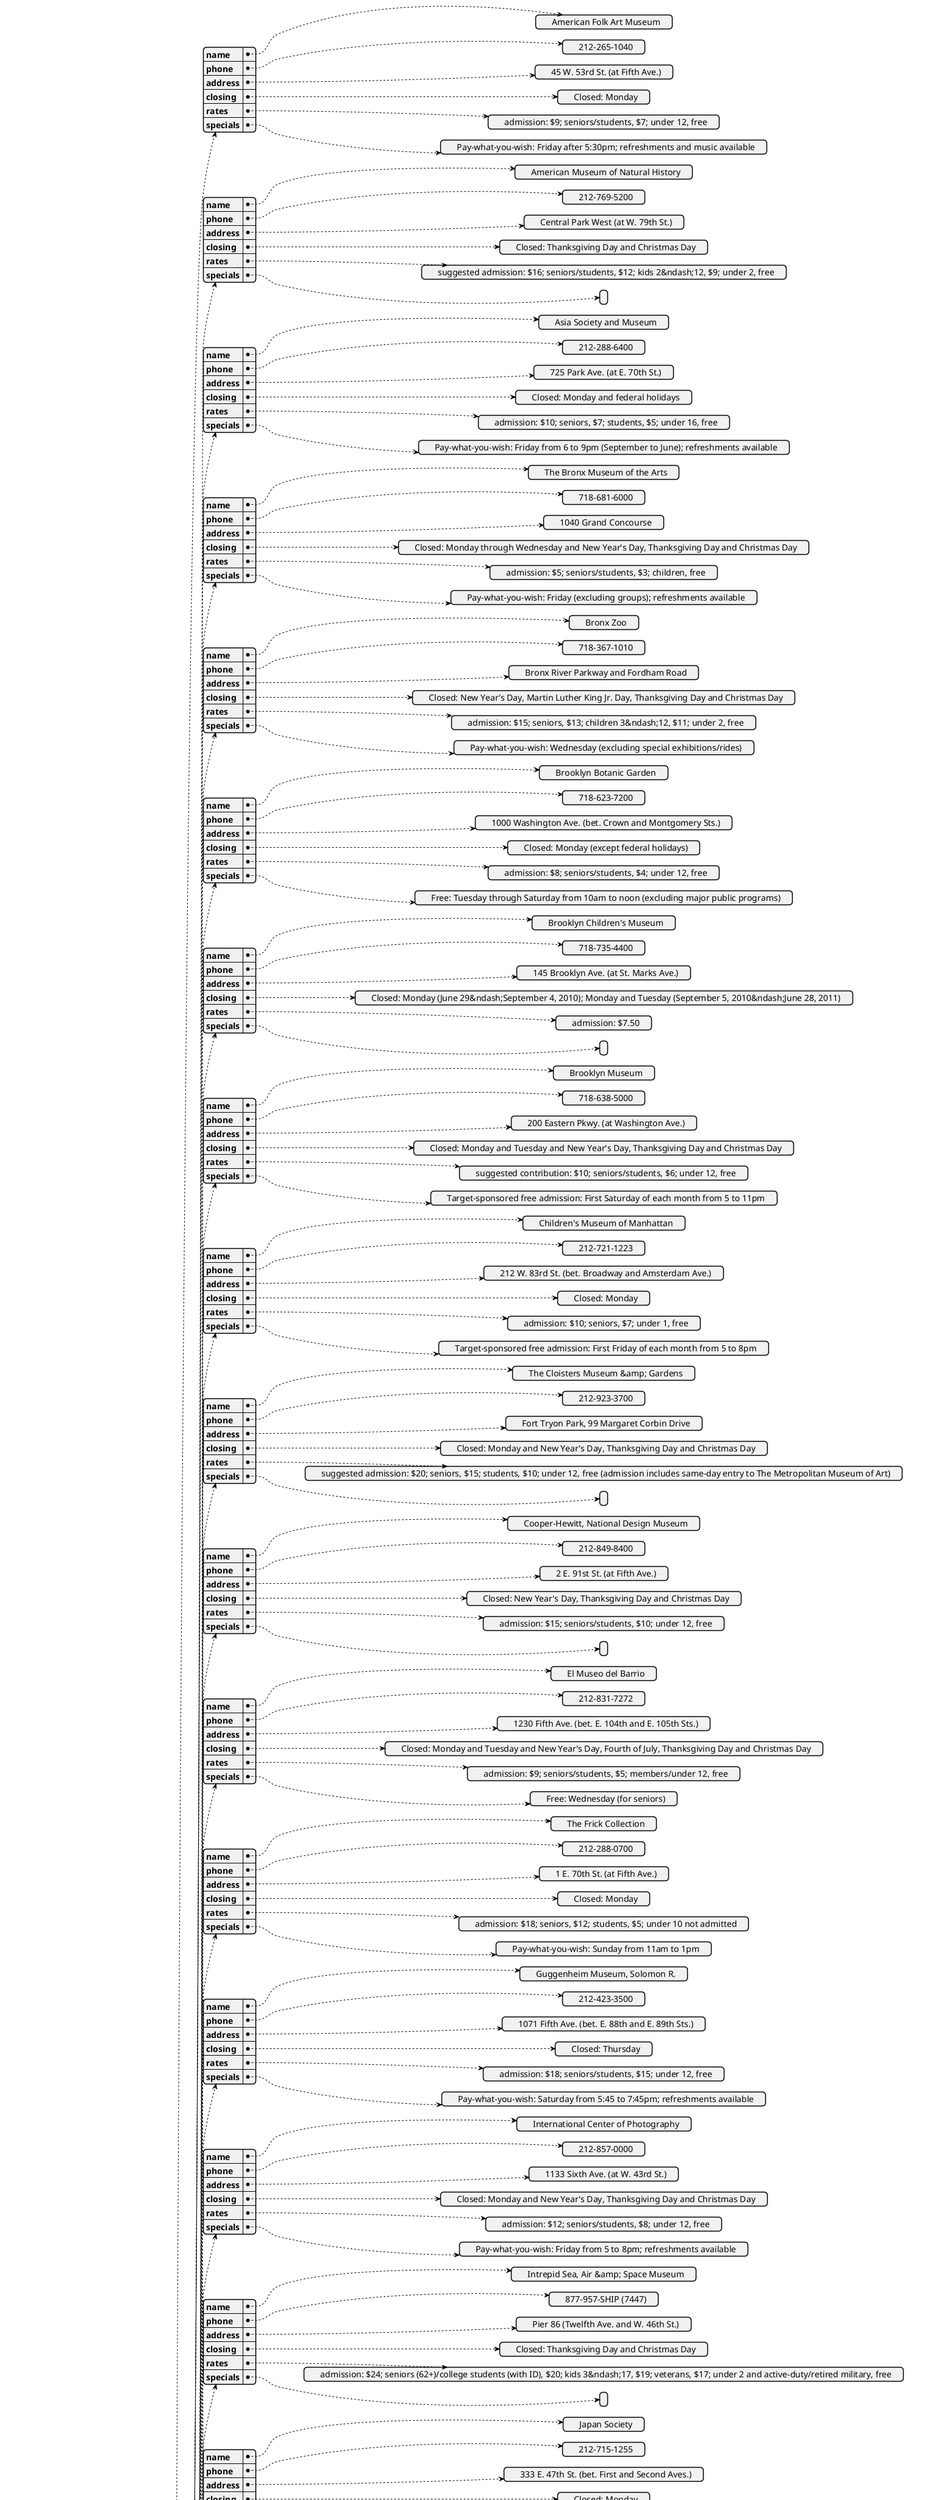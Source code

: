 @startjson

{
  "museums": {
    "museum": [
      {
        "name": [
          "\n      American Folk Art Museum\n    "
        ],
        "phone": [
          "\n      212-265-1040\n    "
        ],
        "address": [
          "\n      45 W. 53rd St. (at Fifth Ave.)\n    "
        ],
        "closing": [
          "\n      Closed: Monday\n    "
        ],
        "rates": [
          "\n      admission: $9; seniors/students, $7; under 12, free\n    "
        ],
        "specials": [
          "\n      Pay-what-you-wish: Friday after 5:30pm; refreshments and music available\n    "
        ]
      },
      {
        "name": [
          "\n      American Museum of Natural History\n    "
        ],
        "phone": [
          "\n      212-769-5200\n    "
        ],
        "address": [
          "\n      Central Park West (at W. 79th St.)\n    "
        ],
        "closing": [
          "\n      Closed: Thanksgiving Day and Christmas Day\n    "
        ],
        "rates": [
          "\n      suggested admission: $16; seniors/students, $12; kids 2&ndash;12, $9; under 2, free\n    "
        ],
        "specials": [
          ""
        ]
      },
      {
        "name": [
          "\n      Asia Society and Museum\n    "
        ],
        "phone": [
          "\n      212-288-6400\n    "
        ],
        "address": [
          "\n      725 Park Ave. (at E. 70th St.)\n    "
        ],
        "closing": [
          "\n      Closed: Monday and federal holidays\n    "
        ],
        "rates": [
          "\n      admission: $10; seniors, $7; students, $5; under 16, free\n    "
        ],
        "specials": [
          "\n      Pay-what-you-wish: Friday from 6 to 9pm (September to June); refreshments available\n    "
        ]
      },
      {
        "name": [
          "\n      The Bronx Museum of the Arts\n    "
        ],
        "phone": [
          "\n      718-681-6000\n    "
        ],
        "address": [
          "\n      1040 Grand Concourse\n    "
        ],
        "closing": [
          "\n      Closed: Monday through Wednesday and New Year's Day, Thanksgiving Day and Christmas Day\n    "
        ],
        "rates": [
          "\n      admission: $5; seniors/students, $3; children, free\n    "
        ],
        "specials": [
          "\n      Pay-what-you-wish: Friday (excluding groups); refreshments available\n    "
        ]
      },
      {
        "name": [
          "\n      Bronx Zoo\n    "
        ],
        "phone": [
          "\n      718-367-1010\n    "
        ],
        "address": [
          "\n      Bronx River Parkway and Fordham Road\n    "
        ],
        "closing": [
          "\n      Closed: New Year's Day, Martin Luther King Jr. Day, Thanksgiving Day and Christmas Day\n    "
        ],
        "rates": [
          "\n      admission: $15; seniors, $13; children 3&ndash;12, $11; under 2, free\n    "
        ],
        "specials": [
          "\n      Pay-what-you-wish: Wednesday (excluding special exhibitions/rides)\n    "
        ]
      },
      {
        "name": [
          "\n      Brooklyn Botanic Garden\n    "
        ],
        "phone": [
          "\n      718-623-7200\n    "
        ],
        "address": [
          "\n      1000 Washington Ave. (bet. Crown and Montgomery Sts.)\n    "
        ],
        "closing": [
          "\n      Closed: Monday (except federal holidays)\n    "
        ],
        "rates": [
          "\n      admission: $8; seniors/students, $4; under 12, free\n    "
        ],
        "specials": [
          "\n      Free: Tuesday through Saturday from 10am to noon (excluding major public programs)\n    "
        ]
      },
      {
        "name": [
          "\n      Brooklyn Children's Museum\n    "
        ],
        "phone": [
          "\n      718-735-4400\n    "
        ],
        "address": [
          "\n      145 Brooklyn Ave. (at St. Marks Ave.)\n    "
        ],
        "closing": [
          "\n      Closed: Monday (June 29&ndash;September 4, 2010); Monday and Tuesday (September 5, 2010&ndash;June 28, 2011)\n    "
        ],
        "rates": [
          "\n      admission: $7.50\n    "
        ],
        "specials": [
          ""
        ]
      },
      {
        "name": [
          "\n      Brooklyn Museum\n    "
        ],
        "phone": [
          "\n      718-638-5000\n    "
        ],
        "address": [
          "\n      200 Eastern Pkwy. (at Washington Ave.)\n    "
        ],
        "closing": [
          "\n      Closed: Monday and Tuesday and New Year's Day, Thanksgiving Day and Christmas Day\n    "
        ],
        "rates": [
          "\n      suggested contribution: $10; seniors/students, $6; under 12, free\n    "
        ],
        "specials": [
          "\n      Target-sponsored free admission: First Saturday of each month from 5 to 11pm\n    "
        ]
      },
      {
        "name": [
          "\n      Children's Museum of Manhattan\n    "
        ],
        "phone": [
          "\n      212-721-1223\n    "
        ],
        "address": [
          "\n      212 W. 83rd St. (bet. Broadway and Amsterdam Ave.)\n    "
        ],
        "closing": [
          "\n      Closed: Monday\n    "
        ],
        "rates": [
          "\n      admission: $10; seniors, $7; under 1, free\n    "
        ],
        "specials": [
          "\n      Target-sponsored free admission: First Friday of each month from 5 to 8pm\n    "
        ]
      },
      {
        "name": [
          "\n      The Cloisters Museum &amp; Gardens\n    "
        ],
        "phone": [
          "\n      212-923-3700\n    "
        ],
        "address": [
          "\n      Fort Tryon Park, 99 Margaret Corbin Drive\n    "
        ],
        "closing": [
          "\n      Closed: Monday and New Year's Day, Thanksgiving Day and Christmas Day\n    "
        ],
        "rates": [
          "\n      suggested admission: $20; seniors, $15; students, $10; under 12, free (admission includes same-day entry to The Metropolitan Museum of Art)\n    "
        ],
        "specials": [
          ""
        ]
      },
      {
        "name": [
          "\n      Cooper-Hewitt, National Design Museum\n    "
        ],
        "phone": [
          "\n      212-849-8400\n    "
        ],
        "address": [
          "\n      2 E. 91st St. (at Fifth Ave.)\n    "
        ],
        "closing": [
          "\n      Closed: New Year's Day, Thanksgiving Day and Christmas Day\n    "
        ],
        "rates": [
          "\n      admission: $15; seniors/students, $10; under 12, free\n    "
        ],
        "specials": [
          ""
        ]
      },
      {
        "name": [
          "\n      El Museo del Barrio\n    "
        ],
        "phone": [
          "\n      212-831-7272\n    "
        ],
        "address": [
          "\n      1230 Fifth Ave. (bet. E. 104th and E. 105th Sts.)\n    "
        ],
        "closing": [
          "\n      Closed: Monday and Tuesday and New Year's Day, Fourth of July, Thanksgiving Day and Christmas Day\n    "
        ],
        "rates": [
          "\n      admission: $9; seniors/students, $5; members/under 12, free\n    "
        ],
        "specials": [
          "\n      Free: Wednesday (for seniors)\n    "
        ]
      },
      {
        "name": [
          "\n      The Frick Collection\n    "
        ],
        "phone": [
          "\n      212-288-0700\n    "
        ],
        "address": [
          "\n      1 E. 70th St. (at Fifth Ave.)\n    "
        ],
        "closing": [
          "\n      Closed: Monday\n    "
        ],
        "rates": [
          "\n      admission: $18; seniors, $12; students, $5; under 10 not admitted\n    "
        ],
        "specials": [
          "\n      Pay-what-you-wish: Sunday from 11am to 1pm\n    "
        ]
      },
      {
        "name": [
          "\n      Guggenheim Museum, Solomon R.\n    "
        ],
        "phone": [
          "\n      212-423-3500\n    "
        ],
        "address": [
          "\n      1071 Fifth Ave. (bet. E. 88th and E. 89th Sts.)\n    "
        ],
        "closing": [
          "\n      Closed: Thursday\n    "
        ],
        "rates": [
          "\n      admission: $18; seniors/students, $15; under 12, free\n    "
        ],
        "specials": [
          "\n      Pay-what-you-wish: Saturday from 5:45 to 7:45pm; refreshments available\n    "
        ]
      },
      {
        "name": [
          "\n      International Center of Photography\n    "
        ],
        "phone": [
          "\n      212-857-0000\n    "
        ],
        "address": [
          "\n      1133 Sixth Ave. (at W. 43rd St.)\n    "
        ],
        "closing": [
          "\n      Closed: Monday and New Year's Day, Thanksgiving Day and Christmas Day\n    "
        ],
        "rates": [
          "\n      admission: $12; seniors/students, $8; under 12, free\n    "
        ],
        "specials": [
          "\n      Pay-what-you-wish: Friday from 5 to 8pm; refreshments available\n    "
        ]
      },
      {
        "name": [
          "\n      Intrepid Sea, Air &amp; Space Museum\n    "
        ],
        "phone": [
          "\n      877-957-SHIP (7447)\n    "
        ],
        "address": [
          "\n      Pier 86 (Twelfth Ave. and W. 46th St.)\n    "
        ],
        "closing": [
          "\n      Closed: Thanksgiving Day and Christmas Day\n    "
        ],
        "rates": [
          "\n      admission: $24; seniors (62+)/college students (with ID), $20; kids 3&ndash;17, $19; veterans, $17; under 2 and active-duty/retired military, free\n    "
        ],
        "specials": [
          ""
        ]
      },
      {
        "name": [
          "\n      Japan Society\n    "
        ],
        "phone": [
          "\n      212-715-1255\n    "
        ],
        "address": [
          "\n      333 E. 47th St. (bet. First and Second Aves.)\n    "
        ],
        "closing": [
          "\n      Closed: Monday\n    "
        ],
        "rates": [
          "\n      admission: $10; seniors/students, $8; under 16, free\n    "
        ],
        "specials": [
          ""
        ]
      },
      {
        "name": [
          "\n      The Jewish Museum\n    "
        ],
        "phone": [
          "\n      212-423-3200\n    "
        ],
        "address": [
          "\n      1109 Fifth Ave. (at E. 92nd St.)\n    "
        ],
        "closing": [
          "\n      Closed: Wednesday, major Jewish holidays and New Year's Day, Martin Luther King Jr. Day and Thanksgiving Day\n    "
        ],
        "rates": [
          "\n      admission: $12; seniors, $10; students, $7.50; under 12, free\n    "
        ],
        "specials": [
          "\n      Pay-what-you-wish: Saturday from 11am to 5:45pm\n    "
        ]
      },
      {
        "name": [
          "\n      Lower East Side Tenement Museum\n    "
        ],
        "phone": [
          "\n      212-431-0233\n    "
        ],
        "address": [
          "\n      108 Orchard St. (at Delancey St.)\n    "
        ],
        "closing": [
          ""
        ],
        "rates": [
          "\n      admission: $20; seniors/students, $15; under 5, free; discount rates for combination tours\n    "
        ],
        "specials": [
          ""
        ]
      },
      {
        "name": [
          "\n      The Metropolitan Museum of Art\n    "
        ],
        "phone": [
          "\n      212-535-7710\n    "
        ],
        "address": [
          "\n      1000 Fifth Ave. (at E. 82nd St.)\n    "
        ],
        "closing": [
          "\n      Closed: Monday (except Memorial Day; July 5, 2010; Labor Day; Columbus Day; and December 27, 2010)\n    "
        ],
        "rates": [
          "\n      recommended admission: $20; seniors, $15; students, $10; under 12, free (admission includes same-day entry to The Cloisters Museum &amp; Gardens)\n    "
        ],
        "specials": [
          "\n      Open Friday and Saturday until 9pm with museum admission; rooftop martini bar open until 8pm\n    "
        ]
      },
      {
        "name": [
          "\n      The Morgan Library &amp; Museum\n    "
        ],
        "phone": [
          "\n      212-685-0008\n    "
        ],
        "address": [
          "\n      225 Madison Ave. (bet. E. 36th and E. 37th Sts.)\n    "
        ],
        "closing": [
          "\n      Closed: Monday and New Year's Day, Thanksgiving Day and Christmas Day\n    "
        ],
        "rates": [
          "\n      admission: $12; seniors/students/kids 12&ndash;16, $8; under 12, free\n    "
        ],
        "specials": [
          "\n      Pay-what-you-wish: Friday from 7 to 9pm; refreshments available; McKim rooms free Tuesday from 3 to 5pm and Sunday from 4 to 6pm\n    "
        ]
      },
      {
        "name": [
          "\n      Museum of Arts and Design\n    "
        ],
        "phone": [
          "\n      212-299-7777\n    "
        ],
        "address": [
          "\n      2 Columbus Circle (at Eighth Ave.)\n    "
        ],
        "closing": [
          "\n      Closed: Monday\n    "
        ],
        "rates": [
          "\n      admission: $15; seniors/students, $12\n    "
        ],
        "specials": [
          "\n      Pay-what-you-wish: Thursday from 6 to 9pm; refreshments available\n    "
        ]
      },
      {
        "name": [
          "\n      Museum of Chinese in America\n    "
        ],
        "phone": [
          "\n      212-619-4785\n    "
        ],
        "address": [
          "\n      215 Centre St. (bet. Grand and Howard Sts.)\n    "
        ],
        "closing": [
          "\n      Closed: Tuesday and Wednesday (except for pre-scheduled tours)\n    "
        ],
        "rates": [
          "\n      admission: $7; seniors/students (with ID), $4; under 12 (in groups of less than eight), free\n    "
        ],
        "specials": [
          "\n      Target-sponsored free admission: Thursday\n    "
        ]
      },
      {
        "name": [
          "\n      Museum of Comic and Cartoon Art\n    "
        ],
        "phone": [
          "\n      212-254-3511\n    "
        ],
        "address": [
          "\n      594 Broadway, Suite 401 (at Houston St.)\n    "
        ],
        "closing": [
          "\n      Closed: Monday and major holidays\n    "
        ],
        "rates": [
          "\n      suggested donation: $5; under 12, free\n    "
        ],
        "specials": [
          ""
        ]
      },
      {
        "name": [
          "\n      Museum of Jewish Heritage&ndash;A Living Memorial to the Holocaust\n    "
        ],
        "phone": [
          "\n      646-437-4202\n    "
        ],
        "address": [
          "\n      36 Battery Place (at 1st Place)\n    "
        ],
        "closing": [
          "\n      Closed: Saturday, Jewish holidays and Thanksgiving Day\n    "
        ],
        "rates": [
          "\n      admission: $12; seniors, $10; students, $7; under 12, free\n    "
        ],
        "specials": [
          "\n      Pay-what-you-wish: Wednesday from 4 to 8pm; refreshments available\n    "
        ]
      },
      {
        "name": [
          "\n      The Museum of Modern Art (MoMA)\n    "
        ],
        "phone": [
          "\n      212-708-9400\n    "
        ],
        "address": [
          "\n      11 W. 53rd St. (bet. Fifth and Sixth Aves.)\n    "
        ],
        "closing": [
          "\n      Closed: Tuesday\n    "
        ],
        "rates": [
          "\n      suggested admission: $20; seniors, $16; students, $12; 16 and under, free\n    "
        ],
        "specials": [
          "\n      Target-sponsored free admission: Friday from 4 to 8pm; refreshments available\n    "
        ]
      },
      {
        "name": [
          "\n      Museum of the City of New York\n    "
        ],
        "phone": [
          "\n      212-534-1672\n    "
        ],
        "address": [
          "\n      1220 Fifth Ave. (bet. E. 103rd and E. 104th Sts.)\n    "
        ],
        "closing": [
          "\n      Closed: Monday (except holidays) and New Year's Day, Thanksgiving Day and Christmas Day\n    "
        ],
        "rates": [
          "\n      suggested admission: $10; seniors/students, $6; families (maximum of two adults), $20; under 12, free\n    "
        ],
        "specials": [
          ""
        ]
      },
      {
        "name": [
          "\n      National Museum of the American Indian\n    "
        ],
        "phone": [
          "\n      212-514-3700\n    "
        ],
        "address": [
          "\n      1 Bowling Green (at Broadway and Battery Place)\n    "
        ],
        "closing": [
          "\n      Closed: Christmas Day\n    "
        ],
        "rates": [
          "\n      admission: free\n    "
        ],
        "specials": [
          ""
        ]
      },
      {
        "name": [
          "\n      New Museum\n    "
        ],
        "phone": [
          "\n      212-219-1222\n    "
        ],
        "address": [
          "\n      235 Bowery (bet. Stanton and Prince Sts.)\n    "
        ],
        "closing": [
          "\n      Closed: Monday and Tuesday\n    "
        ],
        "rates": [
          "\n      admission: $12; seniors, $10; students, $8; 18 and under, free\n    "
        ],
        "specials": [
          "\n      Free: Thursday from 7 to 9pm Open Friday until 9pm; refreshments available\n    "
        ]
      },
      {
        "name": [
          "\n      New York Aquarium\n    "
        ],
        "phone": [
          "\n      718-265-4740\n    "
        ],
        "address": [
          "\n      602 Surf Ave. (at W. 8th St.)\n    "
        ],
        "closing": [
          ""
        ],
        "rates": [
          "\n      admission: $13; seniors, $10; kids, $9; under 3, free\n    "
        ],
        "specials": [
          "\n      Pay-what-you-wish: Friday after 3pm\n    "
        ]
      },
      {
        "name": [
          "\n      The New York Botanical Garden\n    "
        ],
        "phone": [
          "\n      718-817-8700\n    "
        ],
        "address": [
          "\n      Bronx River Parkway (at Fordham Road)\n    "
        ],
        "closing": [
          "\n      Closed: Monday (except federal holidays)\n    "
        ],
        "rates": [
          "\n      admission: $20; seniors/students, $18; under 12, $8; under 2, free\n    "
        ],
        "specials": [
          "\n      Free: All day Wednesday and Saturday from 10am to noon\n    "
        ]
      },
      {
        "name": [
          "\n      New York Hall of Science\n    "
        ],
        "phone": [
          "\n      718-699-0005\n    "
        ],
        "address": [
          "\n      47-01 111th St. (at 49th Ave.)\n    "
        ],
        "closing": [
          "\n      Closed: Monday and Thanksgiving Day and Christmas Day\n    "
        ],
        "rates": [
          "\n      admission: $11; students/seniors/kids 2&ndash;17, $8\n    "
        ],
        "specials": [
          "\n      Pay-what-you-wish: Friday from 2 to 5pm and Sunday from 10 to 11am from September through June\n    "
        ]
      },
      {
        "name": [
          "\n      New-York Historical Society\n    "
        ],
        "phone": [
          "\n      212-873-3400\n    "
        ],
        "address": [
          "\n      170 Central Park West (bet. W. 76th and W. 77th Sts.)\n    "
        ],
        "closing": [
          "\n      Closed: Monday\n    "
        ],
        "rates": [
          "\n      admission: $12; seniors/educators, $9; students, $7; under 12, free\n    "
        ],
        "specials": [
          "\n      Pay-what-you-wish: Friday from 6 to 8pm\n    "
        ]
      },
      {
        "name": [
          "\n      New York Transit Museum\n    "
        ],
        "phone": [
          "\n      718-694-1600\n    "
        ],
        "address": [
          "\n      Boerum Place and Schermerhorn Street\n    "
        ],
        "closing": [
          "\n      Closed: Monday and major holidays\n    "
        ],
        "rates": [
          "\n      admission: $5; seniors (62+)/kids 3&ndash;17, $3; members, free\n    "
        ],
        "specials": [
          "\n      Pay-what-you-wish: Wednesday (for seniors)\n    "
        ]
      },
      {
        "name": [
          "\n      The Noguchi Museum\n    "
        ],
        "phone": [
          "\n      718-204-7088\n    "
        ],
        "address": [
          "\n      9-01 33rd Road (bet. Vernon Blvd. and 10th St.)\n    "
        ],
        "closing": [
          "\n      Closed: Monday and Tuesday\n    "
        ],
        "rates": [
          "\n      admission: $10; seniors/students, $5; under 12, free\n    "
        ],
        "specials": [
          "\n      Pay-what-you-wish: First Friday of each month\n    "
        ]
      },
      {
        "name": [
          "\n      P.S.1 Contemporary Art Center\n    "
        ],
        "phone": [
          "\n      718-784-2084\n    "
        ],
        "address": [
          "\n      22-25 Jackson Ave. (at 46th Ave.)\n    "
        ],
        "closing": [
          "\n      Closed: Tuesday and Wednesday and New Year's Day, Thanksgiving Day and Christmas Day\n    "
        ],
        "rates": [
          "\n      admission: $5; seniors/students, $2\n    "
        ],
        "specials": [
          "\n      Free: With Museum of Modern Art admission ticket dated within 30 days Saturday Warm Up music events until 9pm: admission, $10; refreshments available\n    "
        ]
      },
      {
        "name": [
          "\n      Queens Museum of Art\n    "
        ],
        "phone": [
          "\n      718-592-9700\n    "
        ],
        "address": [
          "\n      49th Ave. and 111th St.\n    "
        ],
        "closing": [
          "\n      Closed: Monday and Tuesday\n    "
        ],
        "rates": [
          "\n      suggested donation: $5; seniors/students/kids, $2.50; under 5, free\n    "
        ],
        "specials": [
          ""
        ]
      },
      {
        "name": [
          "\n      Rubin Museum of Art\n    "
        ],
        "phone": [
          "\n      212-620-5000\n    "
        ],
        "address": [
          "\n      150 W. 17th St. (bet. Sixth and Seventh Aves.)\n    "
        ],
        "closing": [
          ""
        ],
        "rates": [
          "\n      admission: $10; seniors/high school students/artists, $7; college students, $2; under 12, free\n    "
        ],
        "specials": [
          "\n      Pay-what-you-wish: Friday from 7 to 10pm; refreshments available; seniors free first Monday of each month\n    "
        ]
      },
      {
        "name": [
          "\n      The Skyscraper Museum\n    "
        ],
        "phone": [
          "\n      212-968-1961\n    "
        ],
        "address": [
          "\n      39 Battery Place (at West St.)\n    "
        ],
        "closing": [
          "\n      Closed: Monday and Tuesday\n    "
        ],
        "rates": [
          "\n      admission: $5; seniors/students, $2.50\n    "
        ],
        "specials": [
          ""
        ]
      },
      {
        "name": [
          "\n      Snug Harbor Cultural Center &amp; Botanical Garden\n    "
        ],
        "phone": [
          "\n      718-448-2500\n    "
        ],
        "address": [
          "\n      1000 Richmond Terrace (at Tysen St.)\n    "
        ],
        "closing": [
          "\n      Closed: Monday (December through April)\n    "
        ],
        "rates": [
          "\n      admission for galleries and garden tours: $6; seniors/students/members, $5; under 12, $3; under 3, free\n    "
        ],
        "specials": [
          ""
        ]
      },
      {
        "name": [
          "\n      South Street Seaport Museum\n    "
        ],
        "phone": [
          "\n      212-748-8725\n    "
        ],
        "address": [
          "\n      12 Fulton St. (bet. Front and South Sts.)\n    "
        ],
        "closing": [
          "\n      Closed: Tuesday through Thursday (January through March); Monday (April through December)\n    "
        ],
        "rates": [
          "\n      admission: $12; seniors/students, $10; kids 5&ndash;12, $8; under 5, free\n    "
        ],
        "specials": [
          "\n      Pay-what-you-wish: Third Friday of each month from 5 to 9pm; refreshments available\n    "
        ]
      },
      {
        "name": [
          "\n      Staten Island Museum\n    "
        ],
        "phone": [
          "\n      718-727-1135\n    "
        ],
        "address": [
          "\n      75 Stuyvesant Place (at Wall St.)\n    "
        ],
        "closing": [
          "\n      Closed: Monday (on federal holidays) and New Year's Day, Thanksgiving Day and Christmas Day\n    "
        ],
        "rates": [
          "\n      admission: $2; seniors/students, $1; members/under 12, free\n    "
        ],
        "specials": [
          "\n      Pay-what-you-wish: Tuesday and Friday from noon to 2pm (lunchtime)\n    "
        ]
      },
      {
        "name": [
          "\n      Statue of Liberty National Monument | Ellis Island Immigration Museum\n    "
        ],
        "phone": [
          "\n      212-363-3180\n    "
        ],
        "address": [
          "\n      Liberty Island | Ellis Island\n    "
        ],
        "closing": [
          "\n      Closed: Christmas Day\n    "
        ],
        "rates": [
          "\n      admission: free, except ferry fees ($12; seniors, $10; kids 4&ndash;12, $5) and an optional $3 crown-access fee\n    "
        ],
        "specials": [
          ""
        ]
      },
      {
        "name": [
          "\n      The Studio Museum in Harlem\n    "
        ],
        "phone": [
          "\n      212-864-4500\n    "
        ],
        "address": [
          "\n      144 W. 125th St. (bet. Adam Clayton Powell Jr. and Malcolm X Blvds.)\n    "
        ],
        "closing": [
          "\n      Closed: Monday and Tuesday and federal holidays\n    "
        ],
        "rates": [
          "\n      admission: $7; seniors/students, $3; under 12, free\n    "
        ],
        "specials": [
          "\n      Target-sponsored free admission: Sunday\n    "
        ]
      },
      {
        "name": [
          "\n      Wave Hill\n    "
        ],
        "phone": [
          "\n      718-549-3200\n    "
        ],
        "address": [
          "\n      W. 249th St. (at Independence Ave.)\n    "
        ],
        "closing": [
          "\n      Closed: Monday (except federal holidays)\n    "
        ],
        "rates": [
          "\n      admission: $8; seniors/students, $4; kids 6 and older, $2; under 6, free\n    "
        ],
        "specials": [
          "\n      Free: Tuesday and Saturday from 9am to noon (May through June and September through October); all day Tuesday (off-peak months)\n    "
        ]
      },
      {
        "name": [
          "\n      Whitney Museum of American Art\n    "
        ],
        "phone": [
          "\n      212-570-3600\n    "
        ],
        "address": [
          "\n      945 Madison Ave. (at E. 75th St.)\n    "
        ],
        "closing": [
          "\n      Closed: Monday and Tuesday\n    "
        ],
        "rates": [
          "\n      admission: $15; seniors/students, $10; under 11, free\n    "
        ],
        "specials": [
          "\n      Pay-what-you-wish: Friday from 6 to 9pm; refreshments available; occasional live music\n    "
        ]
      }
    ]
  }
}

@endjson